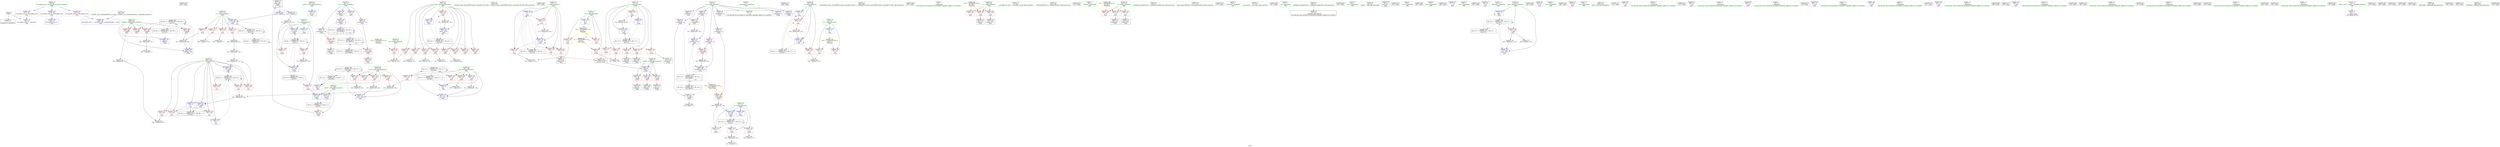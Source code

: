 digraph "SVFG" {
	label="SVFG";

	Node0x55cc15e8a730 [shape=record,color=grey,label="{NodeID: 0\nNullPtr}"];
	Node0x55cc15e8a730 -> Node0x55cc15eb67c0[style=solid];
	Node0x55cc15e8a730 -> Node0x55cc15ebdc10[style=solid];
	Node0x55cc15f03ad0 [shape=record,color=black,label="{NodeID: 526\n386 = PHI()\n}"];
	Node0x55cc15ec95a0 [shape=record,color=grey,label="{NodeID: 360\n312 = Binary(310, 126, )\n}"];
	Node0x55cc15ec95a0 -> Node0x55cc15ec7920[style=solid];
	Node0x55cc15eb8660 [shape=record,color=blue,label="{NodeID: 194\n151\<--9\nretval\<--\nmain\n}"];
	Node0x55cc15eb5880 [shape=record,color=red,label="{NodeID: 111\n146\<--67\n\<--retval\n_Z2goi\n}"];
	Node0x55cc15eb5880 -> Node0x55cc15eb7140[style=solid];
	Node0x55cc15eb3ca0 [shape=record,color=green,label="{NodeID: 28\n16\<--18\nvis\<--vis_field_insensitive\nGlob }"];
	Node0x55cc15eb3ca0 -> Node0x55cc15eb7e40[style=solid];
	Node0x55cc15eb3ca0 -> Node0x55cc15eb7f10[style=solid];
	Node0x55cc15eb3ca0 -> Node0x55cc15eb7fe0[style=solid];
	Node0x55cc15eb3ca0 -> Node0x55cc15eb80b0[style=solid];
	Node0x55cc15ebb860 [shape=record,color=red,label="{NodeID: 139\n391\<--155\n\<--kase\nmain\n}"];
	Node0x55cc15ebb860 -> Node0x55cc15ec8520[style=solid];
	Node0x55cc15eb62c0 [shape=record,color=green,label="{NodeID: 56\n203\<--204\n_ZStlsISt11char_traitsIcEERSt13basic_ostreamIcT_ES5_PKc\<--_ZStlsISt11char_traitsIcEERSt13basic_ostreamIcT_ES5_PKc_field_insensitive\n}"];
	Node0x55cc15f00f30 [shape=record,color=black,label="{NodeID: 499\n237 = PHI()\n}"];
	Node0x55cc15ebcf20 [shape=record,color=red,label="{NodeID: 167\n274\<--173\n\<--i\nmain\n}"];
	Node0x55cc15ebcf20 -> Node0x55cc15ec9ba0[style=solid];
	Node0x55cc15eb7b00 [shape=record,color=purple,label="{NodeID: 84\n246\<--13\narrayidx\<--g\nmain\n}"];
	Node0x55cc15e8ab60 [shape=record,color=green,label="{NodeID: 1\n7\<--1\n__dso_handle\<--dummyObj\nGlob }"];
	Node0x55cc15f03bd0 [shape=record,color=black,label="{NodeID: 527\n388 = PHI()\n}"];
	Node0x55cc15ec9720 [shape=record,color=grey,label="{NodeID: 361\n310 = Binary(309, 311, )\n}"];
	Node0x55cc15ec9720 -> Node0x55cc15ec95a0[style=solid];
	Node0x55cc15eb8730 [shape=record,color=blue,label="{NodeID: 195\n155\<--126\nkase\<--\nmain\n}"];
	Node0x55cc15eb8730 -> Node0x55cc15edbc60[style=dashed];
	Node0x55cc15eb5950 [shape=record,color=red,label="{NodeID: 112\n78\<--69\n\<--n.addr\n_Z2goi\n}"];
	Node0x55cc15eb5950 -> Node0x55cc15eb6b90[style=solid];
	Node0x55cc15eb3d30 [shape=record,color=green,label="{NodeID: 29\n36\<--40\nllvm.global_ctors\<--llvm.global_ctors_field_insensitive\nGlob }"];
	Node0x55cc15eb3d30 -> Node0x55cc15eb5170[style=solid];
	Node0x55cc15eb3d30 -> Node0x55cc15eb5270[style=solid];
	Node0x55cc15eb3d30 -> Node0x55cc15eb5370[style=solid];
	Node0x55cc15ec0170 [shape=record,color=black,label="{NodeID: 389\nMR_16V_3 = PHI(MR_16V_5, MR_16V_2, )\npts\{180000 \}\n|{|<s3>19}}"];
	Node0x55cc15ec0170 -> Node0x55cc15ebd740[style=dashed];
	Node0x55cc15ec0170 -> Node0x55cc15ec0170[style=dashed];
	Node0x55cc15ec0170 -> Node0x55cc15edf260[style=dashed];
	Node0x55cc15ec0170:s3 -> Node0x55cc15ebdde0[style=dashed,color=red];
	Node0x55cc15ebb930 [shape=record,color=red,label="{NodeID: 140\n224\<--157\n\<--c\nmain\n}"];
	Node0x55cc15ebb930 -> Node0x55cc15ec9a20[style=solid];
	Node0x55cc15eb63c0 [shape=record,color=green,label="{NodeID: 57\n208\<--209\n_ZSt4endlIcSt11char_traitsIcEERSt13basic_ostreamIT_T0_ES6_\<--_ZSt4endlIcSt11char_traitsIcEERSt13basic_ostreamIT_T0_ES6__field_insensitive\n}"];
	Node0x55cc15f01060 [shape=record,color=black,label="{NodeID: 500\n239 = PHI()\n}"];
	Node0x55cc15ebcff0 [shape=record,color=red,label="{NodeID: 168\n278\<--173\n\<--i\nmain\n}"];
	Node0x55cc15ebcff0 -> Node0x55cc15eb7550[style=solid];
	Node0x55cc15eb7bd0 [shape=record,color=purple,label="{NodeID: 85\n249\<--13\narrayidx24\<--g\nmain\n}"];
	Node0x55cc15eb7bd0 -> Node0x55cc15ebd5a0[style=solid];
	Node0x55cc15eb7bd0 -> Node0x55cc15eb88d0[style=solid];
	Node0x55cc15e8e070 [shape=record,color=green,label="{NodeID: 2\n9\<--1\n\<--dummyObj\nCan only get source location for instruction, argument, global var or function.}"];
	Node0x55cc15edc820 [shape=record,color=yellow,style=double,label="{NodeID: 445\n29V_1 = ENCHI(MR_29V_0)\npts\{160 \}\nFun[main]}"];
	Node0x55cc15edc820 -> Node0x55cc15ebbad0[style=dashed];
	Node0x55cc15edc820 -> Node0x55cc15ebbba0[style=dashed];
	Node0x55cc15edc820 -> Node0x55cc15ebbc70[style=dashed];
	Node0x55cc15ec98a0 [shape=record,color=grey,label="{NodeID: 362\n231 = cmp(230, 191, )\n}"];
	Node0x55cc15eb8800 [shape=record,color=blue,label="{NodeID: 196\n157\<--9\nc\<--\nmain\n}"];
	Node0x55cc15eb8800 -> Node0x55cc15ebb930[style=dashed];
	Node0x55cc15eb8800 -> Node0x55cc15ebba00[style=dashed];
	Node0x55cc15eb8800 -> Node0x55cc15eb8a70[style=dashed];
	Node0x55cc15eb8800 -> Node0x55cc15edc160[style=dashed];
	Node0x55cc15eb5a20 [shape=record,color=red,label="{NodeID: 113\n91\<--69\n\<--n.addr\n_Z2goi\n}"];
	Node0x55cc15eb5a20 -> Node0x55cc15eb6c60[style=solid];
	Node0x55cc15eb3dc0 [shape=record,color=green,label="{NodeID: 30\n41\<--42\n__cxx_global_var_init\<--__cxx_global_var_init_field_insensitive\n}"];
	Node0x55cc15ebba00 [shape=record,color=red,label="{NodeID: 141\n263\<--157\n\<--c\nmain\n}"];
	Node0x55cc15ebba00 -> Node0x55cc15ec80a0[style=solid];
	Node0x55cc15eb64c0 [shape=record,color=green,label="{NodeID: 58\n210\<--211\n_ZNSolsEPFRSoS_E\<--_ZNSolsEPFRSoS_E_field_insensitive\n}"];
	Node0x55cc15f01160 [shape=record,color=black,label="{NodeID: 501\n241 = PHI()\n}"];
	Node0x55cc15ebd0c0 [shape=record,color=red,label="{NodeID: 169\n284\<--173\n\<--i\nmain\n|{<s0>19}}"];
	Node0x55cc15ebd0c0:s0 -> Node0x55cc15f01d60[style=solid,color=red];
	Node0x55cc15eb7ca0 [shape=record,color=purple,label="{NodeID: 86\n255\<--13\narrayidx26\<--g\nmain\n}"];
	Node0x55cc15e8e100 [shape=record,color=green,label="{NodeID: 3\n19\<--1\n_ZSt3cin\<--dummyObj\nGlob }"];
	Node0x55cc15edc900 [shape=record,color=yellow,style=double,label="{NodeID: 446\n31V_1 = ENCHI(MR_31V_0)\npts\{162 \}\nFun[main]}"];
	Node0x55cc15edc900 -> Node0x55cc15ebbd40[style=dashed];
	Node0x55cc15edc900 -> Node0x55cc15ebbe10[style=dashed];
	Node0x55cc15edc900 -> Node0x55cc15ebbee0[style=dashed];
	Node0x55cc15ec9a20 [shape=record,color=grey,label="{NodeID: 363\n226 = cmp(224, 225, )\n}"];
	Node0x55cc15eb88d0 [shape=record,color=blue,label="{NodeID: 197\n249\<--251\narrayidx24\<--inc\nmain\n}"];
	Node0x55cc15eb88d0 -> Node0x55cc15ebd670[style=dashed];
	Node0x55cc15eb88d0 -> Node0x55cc15eb89a0[style=dashed];
	Node0x55cc15eb5af0 [shape=record,color=red,label="{NodeID: 114\n100\<--69\n\<--n.addr\n_Z2goi\n}"];
	Node0x55cc15eb5af0 -> Node0x55cc15eb6e00[style=solid];
	Node0x55cc15eb3e50 [shape=record,color=green,label="{NodeID: 31\n45\<--46\n_ZNSt8ios_base4InitC1Ev\<--_ZNSt8ios_base4InitC1Ev_field_insensitive\n}"];
	Node0x55cc15ebbad0 [shape=record,color=red,label="{NodeID: 142\n236\<--159\n\<--a\nmain\n}"];
	Node0x55cc15eb65c0 [shape=record,color=green,label="{NodeID: 59\n217\<--218\nllvm.memset.p0i8.i64\<--llvm.memset.p0i8.i64_field_insensitive\n}"];
	Node0x55cc15f01260 [shape=record,color=black,label="{NodeID: 502\n242 = PHI()\n}"];
	Node0x55cc15ebd190 [shape=record,color=red,label="{NodeID: 170\n326\<--173\n\<--i\nmain\n}"];
	Node0x55cc15ebd190 -> Node0x55cc15ec86a0[style=solid];
	Node0x55cc15eb7d70 [shape=record,color=purple,label="{NodeID: 87\n258\<--13\narrayidx28\<--g\nmain\n}"];
	Node0x55cc15eb7d70 -> Node0x55cc15ebd670[style=solid];
	Node0x55cc15eb7d70 -> Node0x55cc15eb89a0[style=solid];
	Node0x55cc15e8e250 [shape=record,color=green,label="{NodeID: 4\n20\<--1\n_ZSt4cerr\<--dummyObj\nGlob }"];
	Node0x55cc15ec9ba0 [shape=record,color=grey,label="{NodeID: 364\n276 = cmp(274, 275, )\n}"];
	Node0x55cc15eb89a0 [shape=record,color=blue,label="{NodeID: 198\n258\<--260\narrayidx28\<--inc29\nmain\n}"];
	Node0x55cc15eb89a0 -> Node0x55cc15ee6f60[style=dashed];
	Node0x55cc15eba4e0 [shape=record,color=red,label="{NodeID: 115\n118\<--71\n\<--r\n_Z2goi\n}"];
	Node0x55cc15eba4e0 -> Node0x55cc15ec8820[style=solid];
	Node0x55cc15eb3ee0 [shape=record,color=green,label="{NodeID: 32\n51\<--52\n__cxa_atexit\<--__cxa_atexit_field_insensitive\n}"];
	Node0x55cc15ebbba0 [shape=record,color=red,label="{NodeID: 143\n244\<--159\n\<--a\nmain\n}"];
	Node0x55cc15ebbba0 -> Node0x55cc15eb7210[style=solid];
	Node0x55cc15eb66c0 [shape=record,color=green,label="{NodeID: 60\n38\<--415\n_GLOBAL__sub_I_mohamedafattah_1_0.cpp\<--_GLOBAL__sub_I_mohamedafattah_1_0.cpp_field_insensitive\n}"];
	Node0x55cc15eb66c0 -> Node0x55cc15ebdb10[style=solid];
	Node0x55cc15f01330 [shape=record,color=black,label="{NodeID: 503\n331 = PHI()\n}"];
	Node0x55cc15ebd260 [shape=record,color=red,label="{NodeID: 171\n287\<--175\n\<--x\nmain\n}"];
	Node0x55cc15ebd260 -> Node0x55cc15eca620[style=solid];
	Node0x55cc15eb7e40 [shape=record,color=purple,label="{NodeID: 88\n80\<--16\narrayidx\<--vis\n_Z2goi\n}"];
	Node0x55cc15eb7e40 -> Node0x55cc15ebdde0[style=solid];
	Node0x55cc15e8e2e0 [shape=record,color=green,label="{NodeID: 5\n21\<--1\n.str\<--dummyObj\nGlob }"];
	Node0x55cc15ec9d20 [shape=record,color=grey,label="{NodeID: 365\n344 = cmp(343, 126, )\n}"];
	Node0x55cc15eb8a70 [shape=record,color=blue,label="{NodeID: 199\n157\<--264\nc\<--inc30\nmain\n}"];
	Node0x55cc15eb8a70 -> Node0x55cc15ebb930[style=dashed];
	Node0x55cc15eb8a70 -> Node0x55cc15ebba00[style=dashed];
	Node0x55cc15eb8a70 -> Node0x55cc15eb8a70[style=dashed];
	Node0x55cc15eb8a70 -> Node0x55cc15edc160[style=dashed];
	Node0x55cc15eba5b0 [shape=record,color=red,label="{NodeID: 116\n133\<--71\n\<--r\n_Z2goi\n}"];
	Node0x55cc15eba5b0 -> Node0x55cc15ec7c20[style=solid];
	Node0x55cc15eb3f70 [shape=record,color=green,label="{NodeID: 33\n50\<--56\n_ZNSt8ios_base4InitD1Ev\<--_ZNSt8ios_base4InitD1Ev_field_insensitive\n}"];
	Node0x55cc15eb3f70 -> Node0x55cc15eb6a90[style=solid];
	Node0x55cc15edbc60 [shape=record,color=black,label="{NodeID: 393\nMR_25V_3 = PHI(MR_25V_4, MR_25V_2, )\npts\{156 \}\n}"];
	Node0x55cc15edbc60 -> Node0x55cc15ebb1e0[style=dashed];
	Node0x55cc15edbc60 -> Node0x55cc15ebb2b0[style=dashed];
	Node0x55cc15edbc60 -> Node0x55cc15ebb380[style=dashed];
	Node0x55cc15edbc60 -> Node0x55cc15ebb450[style=dashed];
	Node0x55cc15edbc60 -> Node0x55cc15ebb520[style=dashed];
	Node0x55cc15edbc60 -> Node0x55cc15ebb5f0[style=dashed];
	Node0x55cc15edbc60 -> Node0x55cc15ebb6c0[style=dashed];
	Node0x55cc15edbc60 -> Node0x55cc15ebb790[style=dashed];
	Node0x55cc15edbc60 -> Node0x55cc15ebb860[style=dashed];
	Node0x55cc15edbc60 -> Node0x55cc15ec0720[style=dashed];
	Node0x55cc15ebbc70 [shape=record,color=red,label="{NodeID: 144\n256\<--159\n\<--a\nmain\n}"];
	Node0x55cc15ebbc70 -> Node0x55cc15eb7480[style=solid];
	Node0x55cc15eb67c0 [shape=record,color=black,label="{NodeID: 61\n2\<--3\ndummyVal\<--dummyVal\n}"];
	Node0x55cc15f01460 [shape=record,color=black,label="{NodeID: 504\n333 = PHI()\n}"];
	Node0x55cc15ebd330 [shape=record,color=red,label="{NodeID: 172\n302\<--175\n\<--x\nmain\n}"];
	Node0x55cc15ebd330 -> Node0x55cc15ecac20[style=solid];
	Node0x55cc15eb7f10 [shape=record,color=purple,label="{NodeID: 89\n112\<--16\narrayidx10\<--vis\n_Z2goi\n}"];
	Node0x55cc15eb7f10 -> Node0x55cc15ebb040[style=solid];
	Node0x55cc15e8e400 [shape=record,color=green,label="{NodeID: 6\n23\<--1\n.str.1\<--dummyObj\nGlob }"];
	Node0x55cc15ec9ea0 [shape=record,color=grey,label="{NodeID: 366\n347 = cmp(346, 9, )\n}"];
	Node0x55cc15eb8b40 [shape=record,color=blue,label="{NodeID: 200\n163\<--9\nr\<--\nmain\n}"];
	Node0x55cc15eb8b40 -> Node0x55cc15ed6560[style=dashed];
	Node0x55cc15eba680 [shape=record,color=red,label="{NodeID: 117\n143\<--71\n\<--r\n_Z2goi\n}"];
	Node0x55cc15eba680 -> Node0x55cc15eb8590[style=solid];
	Node0x55cc15eb4000 [shape=record,color=green,label="{NodeID: 34\n63\<--64\n_Z2goi\<--_Z2goi_field_insensitive\n}"];
	Node0x55cc15edc160 [shape=record,color=black,label="{NodeID: 394\nMR_27V_2 = PHI(MR_27V_4, MR_27V_1, )\npts\{158 \}\n}"];
	Node0x55cc15edc160 -> Node0x55cc15eb8800[style=dashed];
	Node0x55cc15ebbd40 [shape=record,color=red,label="{NodeID: 145\n240\<--161\n\<--b\nmain\n}"];
	Node0x55cc15eb68c0 [shape=record,color=black,label="{NodeID: 62\n150\<--9\nmain_ret\<--\nmain\n}"];
	Node0x55cc15f01560 [shape=record,color=black,label="{NodeID: 505\n335 = PHI()\n}"];
	Node0x55cc15ee5160 [shape=record,color=black,label="{NodeID: 422\nMR_4V_3 = PHI(MR_4V_4, MR_4V_2, )\npts\{68 \}\n}"];
	Node0x55cc15ee5160 -> Node0x55cc15eb5880[style=dashed];
	Node0x55cc15ebd400 [shape=record,color=red,label="{NodeID: 173\n305\<--175\n\<--x\nmain\n}"];
	Node0x55cc15ebd400 -> Node0x55cc15ec9420[style=solid];
	Node0x55cc15eb7fe0 [shape=record,color=purple,label="{NodeID: 90\n219\<--16\n\<--vis\nmain\n}"];
	Node0x55cc15e8e490 [shape=record,color=green,label="{NodeID: 7\n25\<--1\n.str.2\<--dummyObj\nGlob }"];
	Node0x55cc15eca020 [shape=record,color=grey,label="{NodeID: 367\n138 = cmp(137, 9, )\n}"];
	Node0x55cc15eb8c10 [shape=record,color=blue,label="{NodeID: 201\n165\<--9\neven\<--\nmain\n}"];
	Node0x55cc15eb8c10 -> Node0x55cc15ed6a60[style=dashed];
	Node0x55cc15eba750 [shape=record,color=red,label="{NodeID: 118\n107\<--73\n\<--d\n_Z2goi\n}"];
	Node0x55cc15eba750 -> Node0x55cc15ec89a0[style=solid];
	Node0x55cc15eb4100 [shape=record,color=green,label="{NodeID: 35\n67\<--68\nretval\<--retval_field_insensitive\n_Z2goi\n}"];
	Node0x55cc15eb4100 -> Node0x55cc15eb5880[style=solid];
	Node0x55cc15eb4100 -> Node0x55cc15eb84c0[style=solid];
	Node0x55cc15eb4100 -> Node0x55cc15eb8590[style=solid];
	Node0x55cc15edce70 [shape=record,color=black,label="{NodeID: 395\nMR_33V_2 = PHI(MR_33V_10, MR_33V_1, )\npts\{164 \}\n}"];
	Node0x55cc15edce70 -> Node0x55cc15eb8b40[style=dashed];
	Node0x55cc15ebbe10 [shape=record,color=red,label="{NodeID: 146\n247\<--161\n\<--b\nmain\n}"];
	Node0x55cc15ebbe10 -> Node0x55cc15eb72e0[style=solid];
	Node0x55cc15eb6990 [shape=record,color=black,label="{NodeID: 63\n14\<--13\n\<--g\nCan only get source location for instruction, argument, global var or function.}"];
	Node0x55cc15f01660 [shape=record,color=black,label="{NodeID: 506\n337 = PHI()\n}"];
	Node0x55cc15ebd4d0 [shape=record,color=red,label="{NodeID: 174\n309\<--175\n\<--x\nmain\n}"];
	Node0x55cc15ebd4d0 -> Node0x55cc15ec9720[style=solid];
	Node0x55cc15eb80b0 [shape=record,color=purple,label="{NodeID: 91\n280\<--16\narrayidx35\<--vis\nmain\n}"];
	Node0x55cc15eb80b0 -> Node0x55cc15ebd740[style=solid];
	Node0x55cc15ea2a30 [shape=record,color=green,label="{NodeID: 8\n27\<--1\n.str.3\<--dummyObj\nGlob }"];
	Node0x55cc15eca1a0 [shape=record,color=grey,label="{NodeID: 368\n98 = cmp(97, 9, )\n}"];
	Node0x55cc15eb8ce0 [shape=record,color=blue,label="{NodeID: 202\n167\<--9\nep\<--\nmain\n}"];
	Node0x55cc15eb8ce0 -> Node0x55cc15ebe870[style=dashed];
	Node0x55cc15eba820 [shape=record,color=red,label="{NodeID: 119\n129\<--73\n\<--d\n_Z2goi\n}"];
	Node0x55cc15eba820 -> Node0x55cc15ec7da0[style=solid];
	Node0x55cc15eb41d0 [shape=record,color=green,label="{NodeID: 36\n69\<--70\nn.addr\<--n.addr_field_insensitive\n_Z2goi\n}"];
	Node0x55cc15eb41d0 -> Node0x55cc15eb5950[style=solid];
	Node0x55cc15eb41d0 -> Node0x55cc15eb5a20[style=solid];
	Node0x55cc15eb41d0 -> Node0x55cc15eb5af0[style=solid];
	Node0x55cc15eb41d0 -> Node0x55cc15ebdd10[style=solid];
	Node0x55cc15edcf60 [shape=record,color=black,label="{NodeID: 396\nMR_35V_2 = PHI(MR_35V_4, MR_35V_1, )\npts\{166 \}\n}"];
	Node0x55cc15edcf60 -> Node0x55cc15eb8c10[style=dashed];
	Node0x55cc15ebbee0 [shape=record,color=red,label="{NodeID: 147\n253\<--161\n\<--b\nmain\n}"];
	Node0x55cc15ebbee0 -> Node0x55cc15eb73b0[style=solid];
	Node0x55cc15eb6a90 [shape=record,color=black,label="{NodeID: 64\n49\<--50\n\<--_ZNSt8ios_base4InitD1Ev\nCan only get source location for instruction, argument, global var or function.}"];
	Node0x55cc15f01760 [shape=record,color=black,label="{NodeID: 507\n339 = PHI()\n}"];
	Node0x55cc15ec7920 [shape=record,color=grey,label="{NodeID: 341\n314 = Binary(313, 312, )\n}"];
	Node0x55cc15ec7920 -> Node0x55cc15eb9290[style=solid];
	Node0x55cc15ebd5a0 [shape=record,color=red,label="{NodeID: 175\n250\<--249\n\<--arrayidx24\nmain\n}"];
	Node0x55cc15ebd5a0 -> Node0x55cc15ec7aa0[style=solid];
	Node0x55cc15eb8180 [shape=record,color=purple,label="{NodeID: 92\n201\<--21\n\<--.str\nmain\n}"];
	Node0x55cc15ea2b00 [shape=record,color=green,label="{NodeID: 9\n29\<--1\n.str.4\<--dummyObj\nGlob }"];
	Node0x55cc15eca320 [shape=record,color=grey,label="{NodeID: 369\n234 = cmp(233, 195, )\n}"];
	Node0x55cc15eb8db0 [shape=record,color=blue,label="{NodeID: 203\n169\<--9\nodddeg\<--\nmain\n}"];
	Node0x55cc15eb8db0 -> Node0x55cc15ebed70[style=dashed];
	Node0x55cc15eba8f0 [shape=record,color=red,label="{NodeID: 120\n137\<--73\n\<--d\n_Z2goi\n}"];
	Node0x55cc15eba8f0 -> Node0x55cc15eca020[style=solid];
	Node0x55cc15eb42a0 [shape=record,color=green,label="{NodeID: 37\n71\<--72\nr\<--r_field_insensitive\n_Z2goi\n}"];
	Node0x55cc15eb42a0 -> Node0x55cc15eba4e0[style=solid];
	Node0x55cc15eb42a0 -> Node0x55cc15eba5b0[style=solid];
	Node0x55cc15eb42a0 -> Node0x55cc15eba680[style=solid];
	Node0x55cc15eb42a0 -> Node0x55cc15ebdeb0[style=solid];
	Node0x55cc15eb42a0 -> Node0x55cc15ebe1f0[style=solid];
	Node0x55cc15eb42a0 -> Node0x55cc15ebe390[style=solid];
	Node0x55cc15edd460 [shape=record,color=black,label="{NodeID: 397\nMR_37V_2 = PHI(MR_37V_4, MR_37V_1, )\npts\{168 \}\n}"];
	Node0x55cc15edd460 -> Node0x55cc15eb8ce0[style=dashed];
	Node0x55cc15ebbfb0 [shape=record,color=red,label="{NodeID: 148\n313\<--163\n\<--r\nmain\n}"];
	Node0x55cc15ebbfb0 -> Node0x55cc15ec7920[style=solid];
	Node0x55cc15eb6b90 [shape=record,color=black,label="{NodeID: 65\n79\<--78\nidxprom\<--\n_Z2goi\n}"];
	Node0x55cc15f01860 [shape=record,color=black,label="{NodeID: 508\n341 = PHI()\n}"];
	Node0x55cc15ec7aa0 [shape=record,color=grey,label="{NodeID: 342\n251 = Binary(250, 126, )\n}"];
	Node0x55cc15ec7aa0 -> Node0x55cc15eb88d0[style=solid];
	Node0x55cc15ebd670 [shape=record,color=red,label="{NodeID: 176\n259\<--258\n\<--arrayidx28\nmain\n}"];
	Node0x55cc15ebd670 -> Node0x55cc15ec8b20[style=solid];
	Node0x55cc15eb8250 [shape=record,color=purple,label="{NodeID: 93\n238\<--21\n\<--.str\nmain\n}"];
	Node0x55cc15ea17e0 [shape=record,color=green,label="{NodeID: 10\n31\<--1\n_ZSt4cout\<--dummyObj\nGlob }"];
	Node0x55cc15eca4a0 [shape=record,color=grey,label="{NodeID: 370\n89 = cmp(87, 88, )\n}"];
	Node0x55cc15eb8e80 [shape=record,color=blue,label="{NodeID: 204\n171\<--9\nflag\<--\nmain\n}"];
	Node0x55cc15eb8e80 -> Node0x55cc15ebf270[style=dashed];
	Node0x55cc15eba9c0 [shape=record,color=red,label="{NodeID: 121\n87\<--75\n\<--i\n_Z2goi\n}"];
	Node0x55cc15eba9c0 -> Node0x55cc15eca4a0[style=solid];
	Node0x55cc15eb4370 [shape=record,color=green,label="{NodeID: 38\n73\<--74\nd\<--d_field_insensitive\n_Z2goi\n}"];
	Node0x55cc15eb4370 -> Node0x55cc15eba750[style=solid];
	Node0x55cc15eb4370 -> Node0x55cc15eba820[style=solid];
	Node0x55cc15eb4370 -> Node0x55cc15eba8f0[style=solid];
	Node0x55cc15eb4370 -> Node0x55cc15ebdf80[style=solid];
	Node0x55cc15eb4370 -> Node0x55cc15ebe120[style=solid];
	Node0x55cc15edd960 [shape=record,color=black,label="{NodeID: 398\nMR_39V_2 = PHI(MR_39V_4, MR_39V_1, )\npts\{170 \}\n}"];
	Node0x55cc15edd960 -> Node0x55cc15eb8db0[style=dashed];
	Node0x55cc15ebc080 [shape=record,color=red,label="{NodeID: 149\n332\<--163\n\<--r\nmain\n}"];
	Node0x55cc15eb6c60 [shape=record,color=black,label="{NodeID: 66\n92\<--91\nidxprom1\<--\n_Z2goi\n}"];
	Node0x55cc15f01960 [shape=record,color=black,label="{NodeID: 509\n342 = PHI()\n}"];
	Node0x55cc15ec7c20 [shape=record,color=grey,label="{NodeID: 343\n134 = Binary(133, 126, )\n}"];
	Node0x55cc15ec7c20 -> Node0x55cc15ebe390[style=solid];
	Node0x55cc15ebd740 [shape=record,color=red,label="{NodeID: 177\n281\<--280\n\<--arrayidx35\nmain\n}"];
	Node0x55cc15ebd740 -> Node0x55cc15eb7620[style=solid];
	Node0x55cc15eb8320 [shape=record,color=purple,label="{NodeID: 94\n334\<--21\n\<--.str\nmain\n}"];
	Node0x55cc15ea18b0 [shape=record,color=green,label="{NodeID: 11\n32\<--1\n.str.5\<--dummyObj\nGlob }"];
	Node0x55cc15eca620 [shape=record,color=grey,label="{NodeID: 371\n288 = cmp(287, 141, )\n}"];
	Node0x55cc15eb8f50 [shape=record,color=blue,label="{NodeID: 205\n173\<--9\ni\<--\nmain\n}"];
	Node0x55cc15eb8f50 -> Node0x55cc15ebcf20[style=dashed];
	Node0x55cc15eb8f50 -> Node0x55cc15ebcff0[style=dashed];
	Node0x55cc15eb8f50 -> Node0x55cc15ebd0c0[style=dashed];
	Node0x55cc15eb8f50 -> Node0x55cc15ebd190[style=dashed];
	Node0x55cc15eb8f50 -> Node0x55cc15ec04b0[style=dashed];
	Node0x55cc15eb8f50 -> Node0x55cc15ede360[style=dashed];
	Node0x55cc15ebaa90 [shape=record,color=red,label="{NodeID: 122\n94\<--75\n\<--i\n_Z2goi\n}"];
	Node0x55cc15ebaa90 -> Node0x55cc15eb6d30[style=solid];
	Node0x55cc15eb4440 [shape=record,color=green,label="{NodeID: 39\n75\<--76\ni\<--i_field_insensitive\n_Z2goi\n}"];
	Node0x55cc15eb4440 -> Node0x55cc15eba9c0[style=solid];
	Node0x55cc15eb4440 -> Node0x55cc15ebaa90[style=solid];
	Node0x55cc15eb4440 -> Node0x55cc15ebab60[style=solid];
	Node0x55cc15eb4440 -> Node0x55cc15ebac30[style=solid];
	Node0x55cc15eb4440 -> Node0x55cc15ebad00[style=solid];
	Node0x55cc15eb4440 -> Node0x55cc15ebadd0[style=solid];
	Node0x55cc15eb4440 -> Node0x55cc15ebe050[style=solid];
	Node0x55cc15eb4440 -> Node0x55cc15ebe2c0[style=solid];
	Node0x55cc15edde60 [shape=record,color=black,label="{NodeID: 399\nMR_41V_2 = PHI(MR_41V_4, MR_41V_1, )\npts\{172 \}\n}"];
	Node0x55cc15edde60 -> Node0x55cc15eb8e80[style=dashed];
	Node0x55cc15ebc150 [shape=record,color=red,label="{NodeID: 150\n354\<--163\n\<--r\nmain\n}"];
	Node0x55cc15ebc150 -> Node0x55cc15ec8e20[style=solid];
	Node0x55cc15eb6d30 [shape=record,color=black,label="{NodeID: 67\n95\<--94\nidxprom3\<--\n_Z2goi\n}"];
	Node0x55cc15f01a30 [shape=record,color=black,label="{NodeID: 510\n368 = PHI()\n}"];
	Node0x55cc15ec7da0 [shape=record,color=grey,label="{NodeID: 344\n130 = Binary(129, 126, )\n}"];
	Node0x55cc15ec7da0 -> Node0x55cc15eca920[style=solid];
	Node0x55cc15ebd810 [shape=record,color=blue,label="{NodeID: 178\n8\<--9\nN\<--\nGlob }"];
	Node0x55cc15ebd810 -> Node0x55cc15ee8fa0[style=dashed];
	Node0x55cc15eb83f0 [shape=record,color=purple,label="{NodeID: 95\n338\<--21\n\<--.str\nmain\n}"];
	Node0x55cc15ea1980 [shape=record,color=green,label="{NodeID: 12\n34\<--1\n.str.6\<--dummyObj\nGlob }"];
	Node0x55cc15eca7a0 [shape=record,color=grey,label="{NodeID: 372\n294 = cmp(291, 126, )\n}"];
	Node0x55cc15eb9020 [shape=record,color=blue,label="{NodeID: 206\n175\<--285\nx\<--call37\nmain\n}"];
	Node0x55cc15eb9020 -> Node0x55cc15ebd260[style=dashed];
	Node0x55cc15eb9020 -> Node0x55cc15ebd330[style=dashed];
	Node0x55cc15eb9020 -> Node0x55cc15ebd400[style=dashed];
	Node0x55cc15eb9020 -> Node0x55cc15ebd4d0[style=dashed];
	Node0x55cc15eb9020 -> Node0x55cc15ee2460[style=dashed];
	Node0x55cc15ebab60 [shape=record,color=red,label="{NodeID: 123\n103\<--75\n\<--i\n_Z2goi\n}"];
	Node0x55cc15ebab60 -> Node0x55cc15eb6ed0[style=solid];
	Node0x55cc15eb4510 [shape=record,color=green,label="{NodeID: 40\n148\<--149\nmain\<--main_field_insensitive\n}"];
	Node0x55cc15ede360 [shape=record,color=black,label="{NodeID: 400\nMR_43V_2 = PHI(MR_43V_4, MR_43V_1, )\npts\{174 \}\n}"];
	Node0x55cc15ede360 -> Node0x55cc15eb8f50[style=dashed];
	Node0x55cc15ebc220 [shape=record,color=red,label="{NodeID: 151\n358\<--163\n\<--r\nmain\n}"];
	Node0x55cc15ebc220 -> Node0x55cc15ecada0[style=solid];
	Node0x55cc15eb6e00 [shape=record,color=black,label="{NodeID: 68\n101\<--100\nidxprom5\<--\n_Z2goi\n}"];
	Node0x55cc15f01b60 [shape=record,color=black,label="{NodeID: 511\n370 = PHI()\n}"];
	Node0x55cc15ee6f60 [shape=record,color=black,label="{NodeID: 428\nMR_14V_3 = PHI(MR_14V_5, MR_14V_2, )\npts\{150000 \}\n|{|<s3>19}}"];
	Node0x55cc15ee6f60 -> Node0x55cc15ebd5a0[style=dashed];
	Node0x55cc15ee6f60 -> Node0x55cc15eb88d0[style=dashed];
	Node0x55cc15ee6f60 -> Node0x55cc15eded60[style=dashed];
	Node0x55cc15ee6f60:s3 -> Node0x55cc15ee8de0[style=dashed,color=red];
	Node0x55cc15ec7f20 [shape=record,color=grey,label="{NodeID: 345\n125 = Binary(124, 126, )\n}"];
	Node0x55cc15ec7f20 -> Node0x55cc15ebe2c0[style=solid];
	Node0x55cc15ebd910 [shape=record,color=blue,label="{NodeID: 179\n11\<--9\nT\<--\nGlob }"];
	Node0x55cc15ebd910 -> Node0x55cc15ee90b0[style=dashed];
	Node0x55cc15eb4bc0 [shape=record,color=purple,label="{NodeID: 96\n375\<--21\n\<--.str\nmain\n}"];
	Node0x55cc15e8a800 [shape=record,color=green,label="{NodeID: 13\n37\<--1\n\<--dummyObj\nCan only get source location for instruction, argument, global var or function.}"];
	Node0x55cc15eca920 [shape=record,color=grey,label="{NodeID: 373\n131 = cmp(130, 9, )\n}"];
	Node0x55cc15eb90f0 [shape=record,color=blue,label="{NodeID: 207\n171\<--292\nflag\<--inc41\nmain\n}"];
	Node0x55cc15eb90f0 -> Node0x55cc15ebf270[style=dashed];
	Node0x55cc15ebac30 [shape=record,color=red,label="{NodeID: 124\n110\<--75\n\<--i\n_Z2goi\n}"];
	Node0x55cc15ebac30 -> Node0x55cc15eb6fa0[style=solid];
	Node0x55cc15eb4610 [shape=record,color=green,label="{NodeID: 41\n151\<--152\nretval\<--retval_field_insensitive\nmain\n}"];
	Node0x55cc15eb4610 -> Node0x55cc15eb8660[style=solid];
	Node0x55cc15ede860 [shape=record,color=black,label="{NodeID: 401\nMR_45V_2 = PHI(MR_45V_3, MR_45V_1, )\npts\{176 \}\n}"];
	Node0x55cc15ede860 -> Node0x55cc15eb9020[style=dashed];
	Node0x55cc15ede860 -> Node0x55cc15ede860[style=dashed];
	Node0x55cc15ede860 -> Node0x55cc15ee2460[style=dashed];
	Node0x55cc15ebc2f0 [shape=record,color=red,label="{NodeID: 152\n373\<--163\n\<--r\nmain\n}"];
	Node0x55cc15eb6ed0 [shape=record,color=black,label="{NodeID: 69\n104\<--103\nidxprom7\<--\n_Z2goi\n}"];
	Node0x55cc15f01c60 [shape=record,color=black,label="{NodeID: 512\n372 = PHI()\n}"];
	Node0x55cc15ee7460 [shape=record,color=black,label="{NodeID: 429\nMR_8V_8 = PHI(MR_8V_7, MR_8V_3, )\npts\{72 \}\n}"];
	Node0x55cc15ee7460 -> Node0x55cc15eba680[style=dashed];
	Node0x55cc15ec80a0 [shape=record,color=grey,label="{NodeID: 346\n264 = Binary(263, 126, )\n}"];
	Node0x55cc15ec80a0 -> Node0x55cc15eb8a70[style=solid];
	Node0x55cc15ebda10 [shape=record,color=blue,label="{NodeID: 180\n419\<--37\nllvm.global_ctors_0\<--\nGlob }"];
	Node0x55cc15eb4c90 [shape=record,color=purple,label="{NodeID: 97\n296\<--23\n\<--.str.1\nmain\n}"];
	Node0x55cc15e8a8d0 [shape=record,color=green,label="{NodeID: 14\n82\<--1\n\<--dummyObj\nCan only get source location for instruction, argument, global var or function.}"];
	Node0x55cc15ecaaa0 [shape=record,color=grey,label="{NodeID: 374\n194 = cmp(193, 195, )\n}"];
	Node0x55cc15eb91c0 [shape=record,color=blue,label="{NodeID: 208\n169\<--307\nodddeg\<--add\nmain\n}"];
	Node0x55cc15eb91c0 -> Node0x55cc15ebed70[style=dashed];
	Node0x55cc15ebad00 [shape=record,color=red,label="{NodeID: 125\n116\<--75\n\<--i\n_Z2goi\n|{<s0>3}}"];
	Node0x55cc15ebad00:s0 -> Node0x55cc15f01d60[style=solid,color=red];
	Node0x55cc15eb46e0 [shape=record,color=green,label="{NodeID: 42\n153\<--154\nK\<--K_field_insensitive\nmain\n}"];
	Node0x55cc15eb46e0 -> Node0x55cc15ebb110[style=solid];
	Node0x55cc15eded60 [shape=record,color=black,label="{NodeID: 402\nMR_14V_2 = PHI(MR_14V_3, MR_14V_1, )\npts\{150000 \}\n}"];
	Node0x55cc15eded60 -> Node0x55cc15ee6f60[style=dashed];
	Node0x55cc15ebc3c0 [shape=record,color=red,label="{NodeID: 153\n387\<--163\n\<--r\nmain\n}"];
	Node0x55cc15eb6fa0 [shape=record,color=black,label="{NodeID: 70\n111\<--110\nidxprom9\<--\n_Z2goi\n}"];
	Node0x55cc15f01d60 [shape=record,color=black,label="{NodeID: 513\n66 = PHI(116, 284, )\n0th arg _Z2goi }"];
	Node0x55cc15f01d60 -> Node0x55cc15ebdd10[style=solid];
	Node0x55cc15ec8220 [shape=record,color=grey,label="{NodeID: 347\n317 = Binary(316, 126, )\n}"];
	Node0x55cc15ec8220 -> Node0x55cc15eb9360[style=solid];
	Node0x55cc15ebdb10 [shape=record,color=blue,label="{NodeID: 181\n420\<--38\nllvm.global_ctors_1\<--_GLOBAL__sub_I_mohamedafattah_1_0.cpp\nGlob }"];
	Node0x55cc15eb4d60 [shape=record,color=purple,label="{NodeID: 98\n330\<--25\n\<--.str.2\nmain\n}"];
	Node0x55cc15e8a9a0 [shape=record,color=green,label="{NodeID: 15\n126\<--1\n\<--dummyObj\nCan only get source location for instruction, argument, global var or function.}"];
	Node0x55cc15ecac20 [shape=record,color=grey,label="{NodeID: 375\n303 = cmp(302, 9, )\n}"];
	Node0x55cc15eb9290 [shape=record,color=blue,label="{NodeID: 209\n163\<--314\nr\<--add50\nmain\n}"];
	Node0x55cc15eb9290 -> Node0x55cc15ed6560[style=dashed];
	Node0x55cc15ebadd0 [shape=record,color=red,label="{NodeID: 126\n124\<--75\n\<--i\n_Z2goi\n}"];
	Node0x55cc15ebadd0 -> Node0x55cc15ec7f20[style=solid];
	Node0x55cc15eb47b0 [shape=record,color=green,label="{NodeID: 43\n155\<--156\nkase\<--kase_field_insensitive\nmain\n}"];
	Node0x55cc15eb47b0 -> Node0x55cc15ebb1e0[style=solid];
	Node0x55cc15eb47b0 -> Node0x55cc15ebb2b0[style=solid];
	Node0x55cc15eb47b0 -> Node0x55cc15ebb380[style=solid];
	Node0x55cc15eb47b0 -> Node0x55cc15ebb450[style=solid];
	Node0x55cc15eb47b0 -> Node0x55cc15ebb520[style=solid];
	Node0x55cc15eb47b0 -> Node0x55cc15ebb5f0[style=solid];
	Node0x55cc15eb47b0 -> Node0x55cc15ebb6c0[style=solid];
	Node0x55cc15eb47b0 -> Node0x55cc15ebb790[style=solid];
	Node0x55cc15eb47b0 -> Node0x55cc15ebb860[style=solid];
	Node0x55cc15eb47b0 -> Node0x55cc15eb8730[style=solid];
	Node0x55cc15eb47b0 -> Node0x55cc15ec0720[style=solid];
	Node0x55cc15edf260 [shape=record,color=black,label="{NodeID: 403\nMR_16V_2 = PHI(MR_16V_3, MR_16V_1, )\npts\{180000 \}\n}"];
	Node0x55cc15edf260 -> Node0x55cc15ec0170[style=dashed];
	Node0x55cc15ebc490 [shape=record,color=red,label="{NodeID: 154\n320\<--165\n\<--even\nmain\n}"];
	Node0x55cc15ebc490 -> Node0x55cc15ec83a0[style=solid];
	Node0x55cc15eb7070 [shape=record,color=black,label="{NodeID: 71\n114\<--113\ntobool11\<--\n_Z2goi\n}"];
	Node0x55cc15f02df0 [shape=record,color=black,label="{NodeID: 514\n48 = PHI()\n}"];
	Node0x55cc15ee7e60 [shape=record,color=yellow,style=double,label="{NodeID: 431\n2V_1 = ENCHI(MR_2V_0)\npts\{10 \}\nFun[_Z2goi]|{|<s1>3}}"];
	Node0x55cc15ee7e60 -> Node0x55cc15eb5470[style=dashed];
	Node0x55cc15ee7e60:s1 -> Node0x55cc15ee7e60[style=dashed,color=red];
	Node0x55cc15ec83a0 [shape=record,color=grey,label="{NodeID: 348\n321 = Binary(320, 126, )\n}"];
	Node0x55cc15ec83a0 -> Node0x55cc15eb9430[style=solid];
	Node0x55cc15ebdc10 [shape=record,color=blue, style = dotted,label="{NodeID: 182\n421\<--3\nllvm.global_ctors_2\<--dummyVal\nGlob }"];
	Node0x55cc15eb4e30 [shape=record,color=purple,label="{NodeID: 99\n367\<--27\n\<--.str.3\nmain\n}"];
	Node0x55cc15ea2bf0 [shape=record,color=green,label="{NodeID: 16\n141\<--1\n\<--dummyObj\nCan only get source location for instruction, argument, global var or function.}"];
	Node0x55cc15ecada0 [shape=record,color=grey,label="{NodeID: 376\n361 = cmp(358, 360, )\n}"];
	Node0x55cc15eb9360 [shape=record,color=blue,label="{NodeID: 210\n167\<--317\nep\<--inc51\nmain\n}"];
	Node0x55cc15eb9360 -> Node0x55cc15ebe870[style=dashed];
	Node0x55cc15ebaea0 [shape=record,color=red,label="{NodeID: 127\n97\<--96\n\<--arrayidx4\n_Z2goi\n}"];
	Node0x55cc15ebaea0 -> Node0x55cc15eca1a0[style=solid];
	Node0x55cc15eb4880 [shape=record,color=green,label="{NodeID: 44\n157\<--158\nc\<--c_field_insensitive\nmain\n}"];
	Node0x55cc15eb4880 -> Node0x55cc15ebb930[style=solid];
	Node0x55cc15eb4880 -> Node0x55cc15ebba00[style=solid];
	Node0x55cc15eb4880 -> Node0x55cc15eb8800[style=solid];
	Node0x55cc15eb4880 -> Node0x55cc15eb8a70[style=solid];
	Node0x55cc15edf760 [shape=record,color=black,label="{NodeID: 404\nMR_8V_3 = PHI(MR_8V_6, MR_8V_2, )\npts\{72 \}\n}"];
	Node0x55cc15edf760 -> Node0x55cc15eba4e0[style=dashed];
	Node0x55cc15edf760 -> Node0x55cc15eba5b0[style=dashed];
	Node0x55cc15edf760 -> Node0x55cc15ebe1f0[style=dashed];
	Node0x55cc15edf760 -> Node0x55cc15ebe390[style=dashed];
	Node0x55cc15edf760 -> Node0x55cc15edf760[style=dashed];
	Node0x55cc15edf760 -> Node0x55cc15ee7460[style=dashed];
	Node0x55cc15ebc560 [shape=record,color=red,label="{NodeID: 155\n340\<--165\n\<--even\nmain\n}"];
	Node0x55cc15eb7140 [shape=record,color=black,label="{NodeID: 72\n65\<--146\n_Z2goi_ret\<--\n_Z2goi\n|{<s0>3|<s1>19}}"];
	Node0x55cc15eb7140:s0 -> Node0x55cc15f03390[style=solid,color=blue];
	Node0x55cc15eb7140:s1 -> Node0x55cc15f02ef0[style=solid,color=blue];
	Node0x55cc15f02ef0 [shape=record,color=black,label="{NodeID: 515\n285 = PHI(65, )\n}"];
	Node0x55cc15f02ef0 -> Node0x55cc15eb9020[style=solid];
	Node0x55cc15ec8520 [shape=record,color=grey,label="{NodeID: 349\n392 = Binary(391, 126, )\n}"];
	Node0x55cc15ec8520 -> Node0x55cc15ec0720[style=solid];
	Node0x55cc15ebdd10 [shape=record,color=blue,label="{NodeID: 183\n69\<--66\nn.addr\<--n\n_Z2goi\n}"];
	Node0x55cc15ebdd10 -> Node0x55cc15eb5950[style=dashed];
	Node0x55cc15ebdd10 -> Node0x55cc15eb5a20[style=dashed];
	Node0x55cc15ebdd10 -> Node0x55cc15eb5af0[style=dashed];
	Node0x55cc15eb4f00 [shape=record,color=purple,label="{NodeID: 100\n371\<--29\n\<--.str.4\nmain\n}"];
	Node0x55cc15ea2cc0 [shape=record,color=green,label="{NodeID: 17\n191\<--1\n\<--dummyObj\nCan only get source location for instruction, argument, global var or function.}"];
	Node0x55cc15ecaf20 [shape=record,color=grey,label="{NodeID: 377\n190 = cmp(189, 191, )\n}"];
	Node0x55cc15eb9430 [shape=record,color=blue,label="{NodeID: 211\n165\<--321\neven\<--inc52\nmain\n}"];
	Node0x55cc15eb9430 -> Node0x55cc15ed6a60[style=dashed];
	Node0x55cc15ebaf70 [shape=record,color=red,label="{NodeID: 128\n106\<--105\n\<--arrayidx8\n_Z2goi\n}"];
	Node0x55cc15ebaf70 -> Node0x55cc15ec89a0[style=solid];
	Node0x55cc15eb4950 [shape=record,color=green,label="{NodeID: 45\n159\<--160\na\<--a_field_insensitive\nmain\n}"];
	Node0x55cc15eb4950 -> Node0x55cc15ebbad0[style=solid];
	Node0x55cc15eb4950 -> Node0x55cc15ebbba0[style=solid];
	Node0x55cc15eb4950 -> Node0x55cc15ebbc70[style=solid];
	Node0x55cc15edfc60 [shape=record,color=black,label="{NodeID: 405\nMR_10V_3 = PHI(MR_10V_5, MR_10V_2, )\npts\{74 \}\n}"];
	Node0x55cc15edfc60 -> Node0x55cc15eba750[style=dashed];
	Node0x55cc15edfc60 -> Node0x55cc15eba820[style=dashed];
	Node0x55cc15edfc60 -> Node0x55cc15eba8f0[style=dashed];
	Node0x55cc15edfc60 -> Node0x55cc15ebe120[style=dashed];
	Node0x55cc15edfc60 -> Node0x55cc15edfc60[style=dashed];
	Node0x55cc15ebc630 [shape=record,color=red,label="{NodeID: 156\n343\<--165\n\<--even\nmain\n}"];
	Node0x55cc15ebc630 -> Node0x55cc15ec9d20[style=solid];
	Node0x55cc15eb7210 [shape=record,color=black,label="{NodeID: 73\n245\<--244\nidxprom\<--\nmain\n}"];
	Node0x55cc15f03120 [shape=record,color=black,label="{NodeID: 516\n297 = PHI()\n}"];
	Node0x55cc15ec86a0 [shape=record,color=grey,label="{NodeID: 350\n327 = Binary(326, 126, )\n}"];
	Node0x55cc15ec86a0 -> Node0x55cc15ec04b0[style=solid];
	Node0x55cc15ebdde0 [shape=record,color=blue,label="{NodeID: 184\n80\<--82\narrayidx\<--\n_Z2goi\n}"];
	Node0x55cc15ebdde0 -> Node0x55cc15ee0660[style=dashed];
	Node0x55cc15eb4fd0 [shape=record,color=purple,label="{NodeID: 101\n381\<--32\n\<--.str.5\nmain\n}"];
	Node0x55cc15ea2d90 [shape=record,color=green,label="{NodeID: 18\n195\<--1\n\<--dummyObj\nCan only get source location for instruction, argument, global var or function.}"];
	Node0x55cc15ecb0a0 [shape=record,color=grey,label="{NodeID: 378\n365 = cmp(364, 9, )\n}"];
	Node0x55cc15ec04b0 [shape=record,color=blue,label="{NodeID: 212\n173\<--327\ni\<--inc56\nmain\n}"];
	Node0x55cc15ec04b0 -> Node0x55cc15ebcf20[style=dashed];
	Node0x55cc15ec04b0 -> Node0x55cc15ebcff0[style=dashed];
	Node0x55cc15ec04b0 -> Node0x55cc15ebd0c0[style=dashed];
	Node0x55cc15ec04b0 -> Node0x55cc15ebd190[style=dashed];
	Node0x55cc15ec04b0 -> Node0x55cc15ec04b0[style=dashed];
	Node0x55cc15ec04b0 -> Node0x55cc15ede360[style=dashed];
	Node0x55cc15ebb040 [shape=record,color=red,label="{NodeID: 129\n113\<--112\n\<--arrayidx10\n_Z2goi\n}"];
	Node0x55cc15ebb040 -> Node0x55cc15eb7070[style=solid];
	Node0x55cc15eb4a20 [shape=record,color=green,label="{NodeID: 46\n161\<--162\nb\<--b_field_insensitive\nmain\n}"];
	Node0x55cc15eb4a20 -> Node0x55cc15ebbd40[style=solid];
	Node0x55cc15eb4a20 -> Node0x55cc15ebbe10[style=solid];
	Node0x55cc15eb4a20 -> Node0x55cc15ebbee0[style=solid];
	Node0x55cc15f00420 [shape=record,color=black,label="{NodeID: 489\n389 = PHI()\n}"];
	Node0x55cc15ee0160 [shape=record,color=black,label="{NodeID: 406\nMR_12V_3 = PHI(MR_12V_4, MR_12V_2, )\npts\{76 \}\n}"];
	Node0x55cc15ee0160 -> Node0x55cc15eba9c0[style=dashed];
	Node0x55cc15ee0160 -> Node0x55cc15ebaa90[style=dashed];
	Node0x55cc15ee0160 -> Node0x55cc15ebab60[style=dashed];
	Node0x55cc15ee0160 -> Node0x55cc15ebac30[style=dashed];
	Node0x55cc15ee0160 -> Node0x55cc15ebad00[style=dashed];
	Node0x55cc15ee0160 -> Node0x55cc15ebadd0[style=dashed];
	Node0x55cc15ee0160 -> Node0x55cc15ebe2c0[style=dashed];
	Node0x55cc15ebc700 [shape=record,color=red,label="{NodeID: 157\n352\<--165\n\<--even\nmain\n}"];
	Node0x55cc15ebc700 -> Node0x55cc15ec8fa0[style=solid];
	Node0x55cc15eb72e0 [shape=record,color=black,label="{NodeID: 74\n248\<--247\nidxprom23\<--\nmain\n}"];
	Node0x55cc15f031f0 [shape=record,color=black,label="{NodeID: 517\n299 = PHI()\n}"];
	Node0x55cc15ec8820 [shape=record,color=grey,label="{NodeID: 351\n119 = Binary(118, 117, )\n}"];
	Node0x55cc15ec8820 -> Node0x55cc15ebe1f0[style=solid];
	Node0x55cc15ebdeb0 [shape=record,color=blue,label="{NodeID: 185\n71\<--9\nr\<--\n_Z2goi\n}"];
	Node0x55cc15ebdeb0 -> Node0x55cc15edf760[style=dashed];
	Node0x55cc15eb50a0 [shape=record,color=purple,label="{NodeID: 102\n385\<--34\n\<--.str.6\nmain\n}"];
	Node0x55cc15ea2e60 [shape=record,color=green,label="{NodeID: 19\n214\<--1\n\<--dummyObj\nCan only get source location for instruction, argument, global var or function.}"];
	Node0x55cc15ecb220 [shape=record,color=grey,label="{NodeID: 379\n185 = cmp(183, 184, )\n}"];
	Node0x55cc15ec0580 [shape=record,color=blue,label="{NodeID: 213\n163\<--9\nr\<--\nmain\n}"];
	Node0x55cc15ec0580 -> Node0x55cc15ebc220[style=dashed];
	Node0x55cc15ec0580 -> Node0x55cc15ebc2f0[style=dashed];
	Node0x55cc15ec0580 -> Node0x55cc15ebc3c0[style=dashed];
	Node0x55cc15ec0580 -> Node0x55cc15edce70[style=dashed];
	Node0x55cc15ebb110 [shape=record,color=red,label="{NodeID: 130\n184\<--153\n\<--K\nmain\n}"];
	Node0x55cc15ebb110 -> Node0x55cc15ecb220[style=solid];
	Node0x55cc15eb4af0 [shape=record,color=green,label="{NodeID: 47\n163\<--164\nr\<--r_field_insensitive\nmain\n}"];
	Node0x55cc15eb4af0 -> Node0x55cc15ebbfb0[style=solid];
	Node0x55cc15eb4af0 -> Node0x55cc15ebc080[style=solid];
	Node0x55cc15eb4af0 -> Node0x55cc15ebc150[style=solid];
	Node0x55cc15eb4af0 -> Node0x55cc15ebc220[style=solid];
	Node0x55cc15eb4af0 -> Node0x55cc15ebc2f0[style=solid];
	Node0x55cc15eb4af0 -> Node0x55cc15ebc3c0[style=solid];
	Node0x55cc15eb4af0 -> Node0x55cc15eb8b40[style=solid];
	Node0x55cc15eb4af0 -> Node0x55cc15eb9290[style=solid];
	Node0x55cc15eb4af0 -> Node0x55cc15ec0580[style=solid];
	Node0x55cc15eb4af0 -> Node0x55cc15ec0650[style=solid];
	Node0x55cc15f00520 [shape=record,color=black,label="{NodeID: 490\n178 = PHI()\n}"];
	Node0x55cc15ee0660 [shape=record,color=black,label="{NodeID: 407\nMR_16V_3 = PHI(MR_16V_6, MR_16V_2, )\npts\{180000 \}\n|{|<s2>3|<s3>3|<s4>19}}"];
	Node0x55cc15ee0660 -> Node0x55cc15ebb040[style=dashed];
	Node0x55cc15ee0660 -> Node0x55cc15ee0660[style=dashed];
	Node0x55cc15ee0660:s2 -> Node0x55cc15ebdde0[style=dashed,color=red];
	Node0x55cc15ee0660:s3 -> Node0x55cc15ee0660[style=dashed,color=blue];
	Node0x55cc15ee0660:s4 -> Node0x55cc15ec0170[style=dashed,color=blue];
	Node0x55cc15ebc7d0 [shape=record,color=red,label="{NodeID: 158\n316\<--167\n\<--ep\nmain\n}"];
	Node0x55cc15ebc7d0 -> Node0x55cc15ec8220[style=solid];
	Node0x55cc15eb73b0 [shape=record,color=black,label="{NodeID: 75\n254\<--253\nidxprom25\<--\nmain\n}"];
	Node0x55cc15f032c0 [shape=record,color=black,label="{NodeID: 518\n300 = PHI()\n}"];
	Node0x55cc15ec89a0 [shape=record,color=grey,label="{NodeID: 352\n108 = Binary(107, 106, )\n}"];
	Node0x55cc15ec89a0 -> Node0x55cc15ebe120[style=solid];
	Node0x55cc15ebdf80 [shape=record,color=blue,label="{NodeID: 186\n73\<--9\nd\<--\n_Z2goi\n}"];
	Node0x55cc15ebdf80 -> Node0x55cc15edfc60[style=dashed];
	Node0x55cc15eb5170 [shape=record,color=purple,label="{NodeID: 103\n419\<--36\nllvm.global_ctors_0\<--llvm.global_ctors\nGlob }"];
	Node0x55cc15eb5170 -> Node0x55cc15ebda10[style=solid];
	Node0x55cc15ea2270 [shape=record,color=green,label="{NodeID: 20\n215\<--1\n\<--dummyObj\nCan only get source location for instruction, argument, global var or function.}"];
	Node0x55cc15ec0650 [shape=record,color=blue,label="{NodeID: 214\n163\<--355\nr\<--add70\nmain\n}"];
	Node0x55cc15ec0650 -> Node0x55cc15ebc220[style=dashed];
	Node0x55cc15ec0650 -> Node0x55cc15ebc2f0[style=dashed];
	Node0x55cc15ec0650 -> Node0x55cc15ebc3c0[style=dashed];
	Node0x55cc15ec0650 -> Node0x55cc15edce70[style=dashed];
	Node0x55cc15ebb1e0 [shape=record,color=red,label="{NodeID: 131\n183\<--155\n\<--kase\nmain\n}"];
	Node0x55cc15ebb1e0 -> Node0x55cc15ecb220[style=solid];
	Node0x55cc15eb5be0 [shape=record,color=green,label="{NodeID: 48\n165\<--166\neven\<--even_field_insensitive\nmain\n}"];
	Node0x55cc15eb5be0 -> Node0x55cc15ebc490[style=solid];
	Node0x55cc15eb5be0 -> Node0x55cc15ebc560[style=solid];
	Node0x55cc15eb5be0 -> Node0x55cc15ebc630[style=solid];
	Node0x55cc15eb5be0 -> Node0x55cc15ebc700[style=solid];
	Node0x55cc15eb5be0 -> Node0x55cc15eb8c10[style=solid];
	Node0x55cc15eb5be0 -> Node0x55cc15eb9430[style=solid];
	Node0x55cc15f00620 [shape=record,color=black,label="{NodeID: 491\n187 = PHI()\n}"];
	Node0x55cc15ebc8a0 [shape=record,color=red,label="{NodeID: 159\n336\<--167\n\<--ep\nmain\n}"];
	Node0x55cc15eb7480 [shape=record,color=black,label="{NodeID: 76\n257\<--256\nidxprom27\<--\nmain\n}"];
	Node0x55cc15f03390 [shape=record,color=black,label="{NodeID: 519\n117 = PHI(65, )\n}"];
	Node0x55cc15f03390 -> Node0x55cc15ec8820[style=solid];
	Node0x55cc15ec8b20 [shape=record,color=grey,label="{NodeID: 353\n260 = Binary(259, 126, )\n}"];
	Node0x55cc15ec8b20 -> Node0x55cc15eb89a0[style=solid];
	Node0x55cc15ebe050 [shape=record,color=blue,label="{NodeID: 187\n75\<--9\ni\<--\n_Z2goi\n}"];
	Node0x55cc15ebe050 -> Node0x55cc15ee0160[style=dashed];
	Node0x55cc15eb5270 [shape=record,color=purple,label="{NodeID: 104\n420\<--36\nllvm.global_ctors_1\<--llvm.global_ctors\nGlob }"];
	Node0x55cc15eb5270 -> Node0x55cc15ebdb10[style=solid];
	Node0x55cc15ea2340 [shape=record,color=green,label="{NodeID: 21\n216\<--1\n\<--dummyObj\nCan only get source location for instruction, argument, global var or function.}"];
	Node0x55cc15ec0720 [shape=record,color=blue,label="{NodeID: 215\n155\<--392\nkase\<--inc91\nmain\n}"];
	Node0x55cc15ec0720 -> Node0x55cc15edbc60[style=dashed];
	Node0x55cc15ebb2b0 [shape=record,color=red,label="{NodeID: 132\n189\<--155\n\<--kase\nmain\n}"];
	Node0x55cc15ebb2b0 -> Node0x55cc15ecaf20[style=solid];
	Node0x55cc15eb5cb0 [shape=record,color=green,label="{NodeID: 49\n167\<--168\nep\<--ep_field_insensitive\nmain\n}"];
	Node0x55cc15eb5cb0 -> Node0x55cc15ebc7d0[style=solid];
	Node0x55cc15eb5cb0 -> Node0x55cc15ebc8a0[style=solid];
	Node0x55cc15eb5cb0 -> Node0x55cc15ebc970[style=solid];
	Node0x55cc15eb5cb0 -> Node0x55cc15ebca40[style=solid];
	Node0x55cc15eb5cb0 -> Node0x55cc15eb8ce0[style=solid];
	Node0x55cc15eb5cb0 -> Node0x55cc15eb9360[style=solid];
	Node0x55cc15f00860 [shape=record,color=black,label="{NodeID: 492\n188 = PHI()\n}"];
	Node0x55cc15ebc970 [shape=record,color=red,label="{NodeID: 160\n346\<--167\n\<--ep\nmain\n}"];
	Node0x55cc15ebc970 -> Node0x55cc15ec9ea0[style=solid];
	Node0x55cc15eb7550 [shape=record,color=black,label="{NodeID: 77\n279\<--278\nidxprom34\<--\nmain\n}"];
	Node0x55cc15f03560 [shape=record,color=black,label="{NodeID: 520\n374 = PHI()\n}"];
	Node0x55cc15ee8de0 [shape=record,color=yellow,style=double,label="{NodeID: 437\n14V_1 = ENCHI(MR_14V_0)\npts\{150000 \}\nFun[_Z2goi]|{|<s2>3}}"];
	Node0x55cc15ee8de0 -> Node0x55cc15ebaea0[style=dashed];
	Node0x55cc15ee8de0 -> Node0x55cc15ebaf70[style=dashed];
	Node0x55cc15ee8de0:s2 -> Node0x55cc15ee8de0[style=dashed,color=red];
	Node0x55cc15ec8ca0 [shape=record,color=grey,label="{NodeID: 354\n292 = Binary(291, 126, )\n}"];
	Node0x55cc15ec8ca0 -> Node0x55cc15eb90f0[style=solid];
	Node0x55cc15ebe120 [shape=record,color=blue,label="{NodeID: 188\n73\<--108\nd\<--add\n_Z2goi\n}"];
	Node0x55cc15ebe120 -> Node0x55cc15edfc60[style=dashed];
	Node0x55cc15eb5370 [shape=record,color=purple,label="{NodeID: 105\n421\<--36\nllvm.global_ctors_2\<--llvm.global_ctors\nGlob }"];
	Node0x55cc15eb5370 -> Node0x55cc15ebdc10[style=solid];
	Node0x55cc15ea2410 [shape=record,color=green,label="{NodeID: 22\n221\<--1\n\<--dummyObj\nCan only get source location for instruction, argument, global var or function.}"];
	Node0x55cc15ed6560 [shape=record,color=black,label="{NodeID: 382\nMR_33V_4 = PHI(MR_33V_6, MR_33V_3, )\npts\{164 \}\n}"];
	Node0x55cc15ed6560 -> Node0x55cc15ebbfb0[style=dashed];
	Node0x55cc15ed6560 -> Node0x55cc15ebc080[style=dashed];
	Node0x55cc15ed6560 -> Node0x55cc15ebc150[style=dashed];
	Node0x55cc15ed6560 -> Node0x55cc15eb9290[style=dashed];
	Node0x55cc15ed6560 -> Node0x55cc15ec0580[style=dashed];
	Node0x55cc15ed6560 -> Node0x55cc15ec0650[style=dashed];
	Node0x55cc15ed6560 -> Node0x55cc15ed6560[style=dashed];
	Node0x55cc15ebb380 [shape=record,color=red,label="{NodeID: 133\n193\<--155\n\<--kase\nmain\n}"];
	Node0x55cc15ebb380 -> Node0x55cc15ecaaa0[style=solid];
	Node0x55cc15eb5d80 [shape=record,color=green,label="{NodeID: 50\n169\<--170\nodddeg\<--odddeg_field_insensitive\nmain\n}"];
	Node0x55cc15eb5d80 -> Node0x55cc15ebcb10[style=solid];
	Node0x55cc15eb5d80 -> Node0x55cc15ebcbe0[style=solid];
	Node0x55cc15eb5d80 -> Node0x55cc15ebccb0[style=solid];
	Node0x55cc15eb5d80 -> Node0x55cc15ebcd80[style=solid];
	Node0x55cc15eb5d80 -> Node0x55cc15eb8db0[style=solid];
	Node0x55cc15eb5d80 -> Node0x55cc15eb91c0[style=solid];
	Node0x55cc15f00930 [shape=record,color=black,label="{NodeID: 493\n198 = PHI()\n}"];
	Node0x55cc15ebca40 [shape=record,color=red,label="{NodeID: 161\n351\<--167\n\<--ep\nmain\n}"];
	Node0x55cc15ebca40 -> Node0x55cc15ec8fa0[style=solid];
	Node0x55cc15eb7620 [shape=record,color=black,label="{NodeID: 78\n282\<--281\ntobool\<--\nmain\n}"];
	Node0x55cc15f03630 [shape=record,color=black,label="{NodeID: 521\n376 = PHI()\n}"];
	Node0x55cc15ec8e20 [shape=record,color=grey,label="{NodeID: 355\n355 = Binary(354, 353, )\n}"];
	Node0x55cc15ec8e20 -> Node0x55cc15ec0650[style=solid];
	Node0x55cc15ebe1f0 [shape=record,color=blue,label="{NodeID: 189\n71\<--119\nr\<--add13\n_Z2goi\n}"];
	Node0x55cc15ebe1f0 -> Node0x55cc15edf760[style=dashed];
	Node0x55cc15eb5470 [shape=record,color=red,label="{NodeID: 106\n88\<--8\n\<--N\n_Z2goi\n}"];
	Node0x55cc15eb5470 -> Node0x55cc15eca4a0[style=solid];
	Node0x55cc15ea24e0 [shape=record,color=green,label="{NodeID: 23\n311\<--1\n\<--dummyObj\nCan only get source location for instruction, argument, global var or function.}"];
	Node0x55cc15ed6a60 [shape=record,color=black,label="{NodeID: 383\nMR_35V_4 = PHI(MR_35V_6, MR_35V_3, )\npts\{166 \}\n}"];
	Node0x55cc15ed6a60 -> Node0x55cc15ebc490[style=dashed];
	Node0x55cc15ed6a60 -> Node0x55cc15ebc560[style=dashed];
	Node0x55cc15ed6a60 -> Node0x55cc15ebc630[style=dashed];
	Node0x55cc15ed6a60 -> Node0x55cc15ebc700[style=dashed];
	Node0x55cc15ed6a60 -> Node0x55cc15eb9430[style=dashed];
	Node0x55cc15ed6a60 -> Node0x55cc15ed6a60[style=dashed];
	Node0x55cc15ed6a60 -> Node0x55cc15edcf60[style=dashed];
	Node0x55cc15ebb450 [shape=record,color=red,label="{NodeID: 134\n230\<--155\n\<--kase\nmain\n}"];
	Node0x55cc15ebb450 -> Node0x55cc15ec98a0[style=solid];
	Node0x55cc15eb5e50 [shape=record,color=green,label="{NodeID: 51\n171\<--172\nflag\<--flag_field_insensitive\nmain\n}"];
	Node0x55cc15eb5e50 -> Node0x55cc15ebce50[style=solid];
	Node0x55cc15eb5e50 -> Node0x55cc15eb8e80[style=solid];
	Node0x55cc15eb5e50 -> Node0x55cc15eb90f0[style=solid];
	Node0x55cc15f00a60 [shape=record,color=black,label="{NodeID: 494\n202 = PHI()\n}"];
	Node0x55cc15ebcb10 [shape=record,color=red,label="{NodeID: 162\n306\<--169\n\<--odddeg\nmain\n}"];
	Node0x55cc15ebcb10 -> Node0x55cc15ec9420[style=solid];
	Node0x55cc15eb76f0 [shape=record,color=purple,label="{NodeID: 79\n47\<--4\n\<--_ZStL8__ioinit\n__cxx_global_var_init\n}"];
	Node0x55cc15f03700 [shape=record,color=black,label="{NodeID: 522\n378 = PHI()\n}"];
	Node0x55cc15ee8fa0 [shape=record,color=yellow,style=double,label="{NodeID: 439\n2V_1 = ENCHI(MR_2V_0)\npts\{10 \}\nFun[main]|{|<s2>19}}"];
	Node0x55cc15ee8fa0 -> Node0x55cc15eb5540[style=dashed];
	Node0x55cc15ee8fa0 -> Node0x55cc15eb5610[style=dashed];
	Node0x55cc15ee8fa0:s2 -> Node0x55cc15ee7e60[style=dashed,color=red];
	Node0x55cc15ec8fa0 [shape=record,color=grey,label="{NodeID: 356\n353 = Binary(351, 352, )\n}"];
	Node0x55cc15ec8fa0 -> Node0x55cc15ec8e20[style=solid];
	Node0x55cc15ebe2c0 [shape=record,color=blue,label="{NodeID: 190\n75\<--125\ni\<--inc\n_Z2goi\n}"];
	Node0x55cc15ebe2c0 -> Node0x55cc15ee0160[style=dashed];
	Node0x55cc15eb5540 [shape=record,color=red,label="{NodeID: 107\n197\<--8\n\<--N\nmain\n}"];
	Node0x55cc15ea25b0 [shape=record,color=green,label="{NodeID: 24\n4\<--6\n_ZStL8__ioinit\<--_ZStL8__ioinit_field_insensitive\nGlob }"];
	Node0x55cc15ea25b0 -> Node0x55cc15eb76f0[style=solid];
	Node0x55cc15ebe870 [shape=record,color=black,label="{NodeID: 384\nMR_37V_4 = PHI(MR_37V_6, MR_37V_3, )\npts\{168 \}\n}"];
	Node0x55cc15ebe870 -> Node0x55cc15ebc7d0[style=dashed];
	Node0x55cc15ebe870 -> Node0x55cc15ebc8a0[style=dashed];
	Node0x55cc15ebe870 -> Node0x55cc15ebc970[style=dashed];
	Node0x55cc15ebe870 -> Node0x55cc15ebca40[style=dashed];
	Node0x55cc15ebe870 -> Node0x55cc15eb9360[style=dashed];
	Node0x55cc15ebe870 -> Node0x55cc15ebe870[style=dashed];
	Node0x55cc15ebe870 -> Node0x55cc15edd460[style=dashed];
	Node0x55cc15ebb520 [shape=record,color=red,label="{NodeID: 135\n233\<--155\n\<--kase\nmain\n}"];
	Node0x55cc15ebb520 -> Node0x55cc15eca320[style=solid];
	Node0x55cc15eb5f20 [shape=record,color=green,label="{NodeID: 52\n173\<--174\ni\<--i_field_insensitive\nmain\n}"];
	Node0x55cc15eb5f20 -> Node0x55cc15ebcf20[style=solid];
	Node0x55cc15eb5f20 -> Node0x55cc15ebcff0[style=solid];
	Node0x55cc15eb5f20 -> Node0x55cc15ebd0c0[style=solid];
	Node0x55cc15eb5f20 -> Node0x55cc15ebd190[style=solid];
	Node0x55cc15eb5f20 -> Node0x55cc15eb8f50[style=solid];
	Node0x55cc15eb5f20 -> Node0x55cc15ec04b0[style=solid];
	Node0x55cc15f00b60 [shape=record,color=black,label="{NodeID: 495\n206 = PHI()\n}"];
	Node0x55cc15ebcbe0 [shape=record,color=red,label="{NodeID: 163\n359\<--169\n\<--odddeg\nmain\n}"];
	Node0x55cc15ebcbe0 -> Node0x55cc15ec9120[style=solid];
	Node0x55cc15eb77c0 [shape=record,color=purple,label="{NodeID: 80\n93\<--13\narrayidx2\<--g\n_Z2goi\n}"];
	Node0x55cc15f037d0 [shape=record,color=black,label="{NodeID: 523\n379 = PHI()\n}"];
	Node0x55cc15ee90b0 [shape=record,color=yellow,style=double,label="{NodeID: 440\n19V_1 = ENCHI(MR_19V_0)\npts\{12 \}\nFun[main]}"];
	Node0x55cc15ee90b0 -> Node0x55cc15eb56e0[style=dashed];
	Node0x55cc15ee90b0 -> Node0x55cc15eb57b0[style=dashed];
	Node0x55cc15ec9120 [shape=record,color=grey,label="{NodeID: 357\n360 = Binary(359, 311, )\n}"];
	Node0x55cc15ec9120 -> Node0x55cc15ecada0[style=solid];
	Node0x55cc15ebe390 [shape=record,color=blue,label="{NodeID: 191\n71\<--134\nr\<--inc17\n_Z2goi\n}"];
	Node0x55cc15ebe390 -> Node0x55cc15ee7460[style=dashed];
	Node0x55cc15eb5610 [shape=record,color=red,label="{NodeID: 108\n275\<--8\n\<--N\nmain\n}"];
	Node0x55cc15eb5610 -> Node0x55cc15ec9ba0[style=solid];
	Node0x55cc15ea2680 [shape=record,color=green,label="{NodeID: 25\n8\<--10\nN\<--N_field_insensitive\nGlob }"];
	Node0x55cc15ea2680 -> Node0x55cc15eb5470[style=solid];
	Node0x55cc15ea2680 -> Node0x55cc15eb5540[style=solid];
	Node0x55cc15ea2680 -> Node0x55cc15eb5610[style=solid];
	Node0x55cc15ea2680 -> Node0x55cc15ebd810[style=solid];
	Node0x55cc15ebed70 [shape=record,color=black,label="{NodeID: 385\nMR_39V_4 = PHI(MR_39V_6, MR_39V_3, )\npts\{170 \}\n}"];
	Node0x55cc15ebed70 -> Node0x55cc15ebcb10[style=dashed];
	Node0x55cc15ebed70 -> Node0x55cc15ebcbe0[style=dashed];
	Node0x55cc15ebed70 -> Node0x55cc15ebccb0[style=dashed];
	Node0x55cc15ebed70 -> Node0x55cc15ebcd80[style=dashed];
	Node0x55cc15ebed70 -> Node0x55cc15eb91c0[style=dashed];
	Node0x55cc15ebed70 -> Node0x55cc15ebed70[style=dashed];
	Node0x55cc15ebed70 -> Node0x55cc15edd960[style=dashed];
	Node0x55cc15ebb5f0 [shape=record,color=red,label="{NodeID: 136\n298\<--155\n\<--kase\nmain\n}"];
	Node0x55cc15eb5ff0 [shape=record,color=green,label="{NodeID: 53\n175\<--176\nx\<--x_field_insensitive\nmain\n}"];
	Node0x55cc15eb5ff0 -> Node0x55cc15ebd260[style=solid];
	Node0x55cc15eb5ff0 -> Node0x55cc15ebd330[style=solid];
	Node0x55cc15eb5ff0 -> Node0x55cc15ebd400[style=solid];
	Node0x55cc15eb5ff0 -> Node0x55cc15ebd4d0[style=solid];
	Node0x55cc15eb5ff0 -> Node0x55cc15eb9020[style=solid];
	Node0x55cc15f00c60 [shape=record,color=black,label="{NodeID: 496\n207 = PHI()\n}"];
	Node0x55cc15ee2460 [shape=record,color=black,label="{NodeID: 413\nMR_45V_5 = PHI(MR_45V_4, MR_45V_6, )\npts\{176 \}\n}"];
	Node0x55cc15ee2460 -> Node0x55cc15eb9020[style=dashed];
	Node0x55cc15ee2460 -> Node0x55cc15ede860[style=dashed];
	Node0x55cc15ee2460 -> Node0x55cc15ee2460[style=dashed];
	Node0x55cc15ebccb0 [shape=record,color=red,label="{NodeID: 164\n363\<--169\n\<--odddeg\nmain\n}"];
	Node0x55cc15ebccb0 -> Node0x55cc15ec92a0[style=solid];
	Node0x55cc15eb7890 [shape=record,color=purple,label="{NodeID: 81\n96\<--13\narrayidx4\<--g\n_Z2goi\n}"];
	Node0x55cc15eb7890 -> Node0x55cc15ebaea0[style=solid];
	Node0x55cc15f038a0 [shape=record,color=black,label="{NodeID: 524\n382 = PHI()\n}"];
	Node0x55cc15ec92a0 [shape=record,color=grey,label="{NodeID: 358\n364 = Binary(363, 311, )\n}"];
	Node0x55cc15ec92a0 -> Node0x55cc15ecb0a0[style=solid];
	Node0x55cc15eb84c0 [shape=record,color=blue,label="{NodeID: 192\n67\<--141\nretval\<--\n_Z2goi\n}"];
	Node0x55cc15eb84c0 -> Node0x55cc15ee5160[style=dashed];
	Node0x55cc15eb56e0 [shape=record,color=red,label="{NodeID: 109\n205\<--11\n\<--T\nmain\n}"];
	Node0x55cc15ea2750 [shape=record,color=green,label="{NodeID: 26\n11\<--12\nT\<--T_field_insensitive\nGlob }"];
	Node0x55cc15ea2750 -> Node0x55cc15eb56e0[style=solid];
	Node0x55cc15ea2750 -> Node0x55cc15eb57b0[style=solid];
	Node0x55cc15ea2750 -> Node0x55cc15ebd910[style=solid];
	Node0x55cc15ebf270 [shape=record,color=black,label="{NodeID: 386\nMR_41V_4 = PHI(MR_41V_6, MR_41V_3, )\npts\{172 \}\n}"];
	Node0x55cc15ebf270 -> Node0x55cc15ebce50[style=dashed];
	Node0x55cc15ebf270 -> Node0x55cc15eb90f0[style=dashed];
	Node0x55cc15ebf270 -> Node0x55cc15ebf270[style=dashed];
	Node0x55cc15ebf270 -> Node0x55cc15edde60[style=dashed];
	Node0x55cc15ebb6c0 [shape=record,color=red,label="{NodeID: 137\n369\<--155\n\<--kase\nmain\n}"];
	Node0x55cc15eb60c0 [shape=record,color=green,label="{NodeID: 54\n179\<--180\n_ZNSirsERi\<--_ZNSirsERi_field_insensitive\n}"];
	Node0x55cc15f00d30 [shape=record,color=black,label="{NodeID: 497\n228 = PHI()\n}"];
	Node0x55cc15ebcd80 [shape=record,color=red,label="{NodeID: 165\n377\<--169\n\<--odddeg\nmain\n}"];
	Node0x55cc15eb7960 [shape=record,color=purple,label="{NodeID: 82\n102\<--13\narrayidx6\<--g\n_Z2goi\n}"];
	Node0x55cc15f039d0 [shape=record,color=black,label="{NodeID: 525\n384 = PHI()\n}"];
	Node0x55cc15ee9270 [shape=record,color=yellow,style=double,label="{NodeID: 442\n23V_1 = ENCHI(MR_23V_0)\npts\{154 \}\nFun[main]}"];
	Node0x55cc15ee9270 -> Node0x55cc15ebb110[style=dashed];
	Node0x55cc15ec9420 [shape=record,color=grey,label="{NodeID: 359\n307 = Binary(306, 305, )\n}"];
	Node0x55cc15ec9420 -> Node0x55cc15eb91c0[style=solid];
	Node0x55cc15eb8590 [shape=record,color=blue,label="{NodeID: 193\n67\<--143\nretval\<--\n_Z2goi\n}"];
	Node0x55cc15eb8590 -> Node0x55cc15ee5160[style=dashed];
	Node0x55cc15eb57b0 [shape=record,color=red,label="{NodeID: 110\n225\<--11\n\<--T\nmain\n}"];
	Node0x55cc15eb57b0 -> Node0x55cc15ec9a20[style=solid];
	Node0x55cc15eb3c10 [shape=record,color=green,label="{NodeID: 27\n13\<--15\ng\<--g_field_insensitive\nGlob }"];
	Node0x55cc15eb3c10 -> Node0x55cc15eb6990[style=solid];
	Node0x55cc15eb3c10 -> Node0x55cc15eb77c0[style=solid];
	Node0x55cc15eb3c10 -> Node0x55cc15eb7890[style=solid];
	Node0x55cc15eb3c10 -> Node0x55cc15eb7960[style=solid];
	Node0x55cc15eb3c10 -> Node0x55cc15eb7a30[style=solid];
	Node0x55cc15eb3c10 -> Node0x55cc15eb7b00[style=solid];
	Node0x55cc15eb3c10 -> Node0x55cc15eb7bd0[style=solid];
	Node0x55cc15eb3c10 -> Node0x55cc15eb7ca0[style=solid];
	Node0x55cc15eb3c10 -> Node0x55cc15eb7d70[style=solid];
	Node0x55cc15ebb790 [shape=record,color=red,label="{NodeID: 138\n383\<--155\n\<--kase\nmain\n}"];
	Node0x55cc15eb61c0 [shape=record,color=green,label="{NodeID: 55\n199\<--200\n_ZNSolsEi\<--_ZNSolsEi_field_insensitive\n}"];
	Node0x55cc15f00e60 [shape=record,color=black,label="{NodeID: 498\n229 = PHI()\n}"];
	Node0x55cc15ebce50 [shape=record,color=red,label="{NodeID: 166\n291\<--171\n\<--flag\nmain\n}"];
	Node0x55cc15ebce50 -> Node0x55cc15ec8ca0[style=solid];
	Node0x55cc15ebce50 -> Node0x55cc15eca7a0[style=solid];
	Node0x55cc15eb7a30 [shape=record,color=purple,label="{NodeID: 83\n105\<--13\narrayidx8\<--g\n_Z2goi\n}"];
	Node0x55cc15eb7a30 -> Node0x55cc15ebaf70[style=solid];
}
